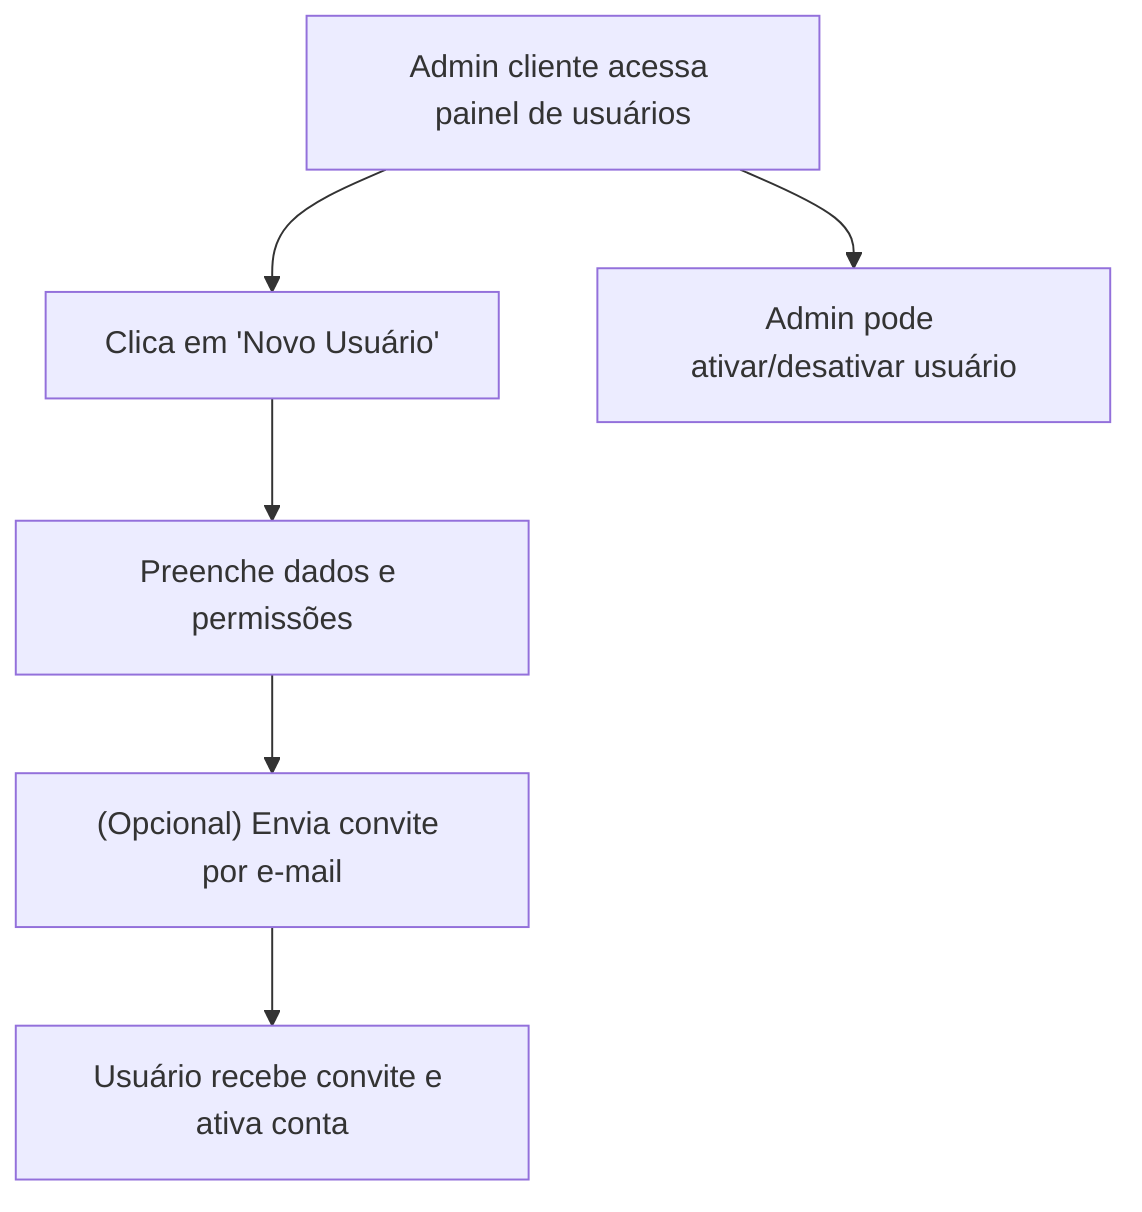 flowchart TD
    U1["Admin cliente acessa painel de usuários"]
    U2["Clica em 'Novo Usuário'"]
    U3["Preenche dados e permissões"]
    U4["(Opcional) Envia convite por e-mail"]
    U5["Usuário recebe convite e ativa conta"]
    U6["Admin pode ativar/desativar usuário"]
    U1 --> U2 --> U3 --> U4 --> U5
    U1 --> U6